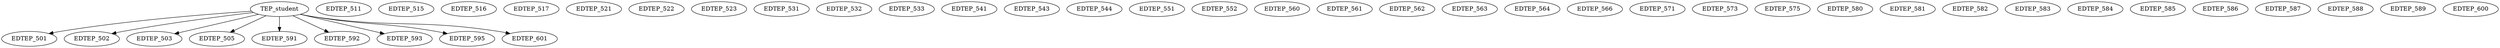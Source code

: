 digraph G {
    edge [color=black];
    TEP_student -> EDTEP_501;
    edge [color=black];
    TEP_student -> EDTEP_502;
    edge [color=black];
    TEP_student -> EDTEP_503;
    edge [color=black];
    TEP_student -> EDTEP_505;
    EDTEP_511;
    EDTEP_515;
    EDTEP_516;
    EDTEP_517;
    EDTEP_521;
    EDTEP_522;
    EDTEP_523;
    EDTEP_531;
    EDTEP_532;
    EDTEP_533;
    EDTEP_541;
    EDTEP_543;
    EDTEP_544;
    EDTEP_551;
    EDTEP_552;
    EDTEP_560;
    EDTEP_561;
    EDTEP_562;
    EDTEP_563;
    EDTEP_564;
    EDTEP_566;
    EDTEP_571;
    EDTEP_573;
    EDTEP_575;
    EDTEP_580;
    EDTEP_581;
    EDTEP_582;
    EDTEP_583;
    EDTEP_584;
    EDTEP_585;
    EDTEP_586;
    EDTEP_587;
    EDTEP_588;
    EDTEP_589;
    edge [color=black];
    TEP_student -> EDTEP_591;
    edge [color=black];
    TEP_student -> EDTEP_592;
    edge [color=black];
    TEP_student -> EDTEP_593;
    edge [color=black];
    TEP_student -> EDTEP_595;
    EDTEP_600;
    edge [color=black];
    TEP_student -> EDTEP_601;
}
